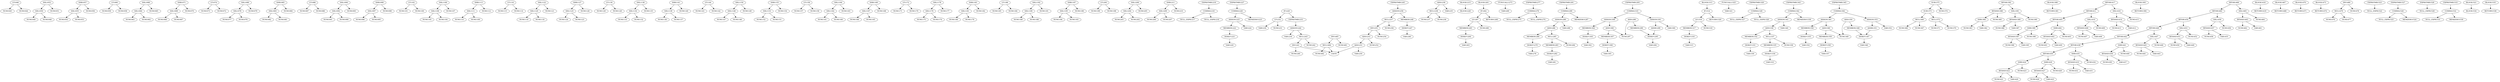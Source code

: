 digraph A { 
LT1046 -> NUM1045
LT1046 -> NUM1044
SHL1050 -> NUM1049
SHL1050 -> NUM1048
SHL1052 -> NUM1051
SHL1052 -> SHL1050
SHL1055 -> NUM1054
SHL1055 -> NUM1053
SHR1057 -> NUM1056
SHR1057 -> SHL1055
LT1060 -> NUM1059
LT1060 -> NUM1058
SHL1064 -> NUM1063
SHL1064 -> NUM1062
SHL1066 -> NUM1065
SHL1066 -> SHL1064
SHL1069 -> NUM1068
SHL1069 -> NUM1067
SHR1071 -> NUM1070
SHR1071 -> SHL1069
LT1074 -> NUM1073
LT1074 -> NUM1072
SHL1078 -> NUM1077
SHL1078 -> NUM1076
SHL1080 -> NUM1079
SHL1080 -> SHL1078
SHL1083 -> NUM1082
SHL1083 -> NUM1081
SHR1085 -> NUM1084
SHR1085 -> SHL1083
LT1088 -> NUM1087
LT1088 -> NUM1086
SHL1092 -> NUM1091
SHL1092 -> NUM1090
SHL1094 -> NUM1093
SHL1094 -> SHL1092
SHL1097 -> NUM1096
SHL1097 -> NUM1095
SHR1099 -> NUM1098
SHR1099 -> SHL1097
LT1102 -> NUM1101
LT1102 -> NUM1100
SHL1106 -> NUM1105
SHL1106 -> NUM1104
SHL1108 -> NUM1107
SHL1108 -> SHL1106
SHL1111 -> NUM1110
SHL1111 -> NUM1109
SHR1113 -> NUM1112
SHR1113 -> SHL1111
LT1116 -> NUM1115
LT1116 -> NUM1114
SHL1120 -> NUM1119
SHL1120 -> NUM1118
SHL1122 -> NUM1121
SHL1122 -> SHL1120
SHL1125 -> NUM1124
SHL1125 -> NUM1123
SHR1127 -> NUM1126
SHR1127 -> SHL1125
LT1130 -> NUM1129
LT1130 -> NUM1128
SHL1134 -> NUM1133
SHL1134 -> NUM1132
SHL1136 -> NUM1135
SHL1136 -> SHL1134
SHL1139 -> NUM1138
SHL1139 -> NUM1137
SHR1141 -> NUM1140
SHR1141 -> SHL1139
LT1144 -> NUM1143
LT1144 -> NUM1142
SHL1148 -> NUM1147
SHL1148 -> NUM1146
SHL1150 -> NUM1149
SHL1150 -> SHL1148
SHL1153 -> NUM1152
SHL1153 -> NUM1151
SHR1155 -> NUM1154
SHR1155 -> SHL1153
LT1158 -> NUM1157
LT1158 -> NUM1156
SHL1162 -> NUM1161
SHL1162 -> NUM1160
SHL1164 -> NUM1163
SHL1164 -> SHL1162
SHL1167 -> NUM1166
SHL1167 -> NUM1165
SHR1169 -> NUM1168
SHR1169 -> SHL1167
LT1172 -> NUM1171
LT1172 -> NUM1170
SHL1176 -> NUM1175
SHL1176 -> NUM1174
SHL1178 -> NUM1177
SHL1178 -> SHL1176
SHL1181 -> NUM1180
SHL1181 -> NUM1179
SHR1183 -> NUM1182
SHR1183 -> SHL1181
LT1186 -> NUM1185
LT1186 -> NUM1184
SHL1190 -> NUM1189
SHL1190 -> NUM1188
SHL1192 -> NUM1191
SHL1192 -> SHL1190
SHL1195 -> NUM1194
SHL1195 -> NUM1193
SHR1197 -> NUM1196
SHR1197 -> SHL1195
LT1200 -> NUM1199
LT1200 -> NUM1198
SHL1204 -> NUM1203
SHL1204 -> NUM1202
SHL1206 -> NUM1205
SHL1206 -> SHL1204
SHL1209 -> NUM1208
SHL1209 -> NUM1207
SHR1211 -> NUM1210
SHR1211 -> SHL1209
COMMA1218 -> NULL_EXPR1217
COMMA1218 -> NULL_EXPR1216
EXPRSTMR1219 -> COMMA1218
DEREF1221 -> VAR1220
MEMBER1222 -> DEREF1221
ASSIGN1225 -> MEMBER1222
ASSIGN1225 -> VAR1224
COMMA1226 -> ASSIGN1225
COMMA1226 -> MEMZERO1223
EXPRSTMR1227 -> COMMA1226
LT1232 -> VAR1230
LT1232 -> NUM1231
IF1229 -> LT1232
MUL1238 -> NUM1237
MUL1238 -> NUM1236
ADD1239 -> MUL1238
ADD1239 -> VAR1235
DIV1241 -> NUM1240
DIV1241 -> CAST0
MUL1243 -> NUM1242
MUL1243 -> DIV1241
ASSIGN1244 -> MUL1243
ASSIGN1244 -> VAR1234
EXPRSTMR1233 -> ASSIGN1244
IF1229 -> EXPRSTMR1233
DEREF1247 -> VAR1246
MEMBER1248 -> DEREF1247
ADD1251 -> VAR1250
ADD1251 -> CAST0
ADD1253 -> NUM1252
ADD1253 -> ADD1251
DIV1255 -> NUM1254
DIV1255 -> ADD1253
MUL1257 -> NUM1256
MUL1257 -> DIV1255
ASSIGN1258 -> MUL1257
ASSIGN1258 -> MEMBER1248
EXPRSTMR1245 -> ASSIGN1258
BLOCK1215 -> BLOCK1228
DEREF1264 -> VAR1263
MEMBER1265 -> DEREF1264
LE1267 -> MEMBER1265
LE1267 -> NUM1266
IF1262 -> LE1267
FUNCCALL1273 -> VAR1269
IF1262 -> RETURN1268
COMMA1276 -> NULL_EXPR1275
COMMA1276 -> NULL_EXPR1274
EXPRSTMR1277 -> COMMA1276
DEREF1279 -> VAR1278
MEMBER1280 -> DEREF1279
DEREF1282 -> VAR1281
MEMBER1283 -> DEREF1282
MUL1285 -> NUM1284
MUL1285 -> MEMBER1283
ADD1286 -> MUL1285
ADD1286 -> MEMBER1280
ASSIGN1289 -> ADD1286
ASSIGN1289 -> VAR1288
COMMA1290 -> ASSIGN1289
COMMA1290 -> MEMZERO1287
EXPRSTMR1291 -> COMMA1290
DEREF1295 -> VAR1294
MEMBER1296 -> DEREF1295
ADD1298 -> NUM1297
ADD1298 -> MEMBER1296
ADDR1299 -> DEREF1295
ASSIGN1301 -> ADDR1299
ASSIGN1301 -> VAR1300
DEREF1303 -> VAR1302
MEMBER1304 -> DEREF1303
DEREF1306 -> VAR1305
MEMBER1307 -> DEREF1306
ADD1308 -> NUM1297
ADD1308 -> MEMBER1307
ASSIGN1309 -> ADD1308
ASSIGN1309 -> MEMBER1304
COMMA1310 -> ASSIGN1309
COMMA1310 -> ASSIGN1301
EXPRSTMR1293 -> COMMA1310
BLOCK1261 -> IF1262
DEREF1316 -> VAR1315
MEMBER1317 -> DEREF1316
LE1319 -> MEMBER1317
LE1319 -> NUM1318
IF1314 -> LE1319
FUNCCALL1325 -> VAR1321
IF1314 -> RETURN1320
COMMA1328 -> NULL_EXPR1327
COMMA1328 -> NULL_EXPR1326
EXPRSTMR1329 -> COMMA1328
DEREF1331 -> VAR1330
MEMBER1332 -> DEREF1331
DEREF1334 -> VAR1333
MEMBER1335 -> DEREF1334
MUL1337 -> NUM1336
MUL1337 -> MEMBER1335
ADD1338 -> MUL1337
ADD1338 -> MEMBER1332
ASSIGN1341 -> ADD1338
ASSIGN1341 -> VAR1340
COMMA1342 -> ASSIGN1341
COMMA1342 -> MEMZERO1339
EXPRSTMR1343 -> COMMA1342
DEREF1347 -> VAR1346
MEMBER1348 -> DEREF1347
ADD1350 -> NUM1349
ADD1350 -> MEMBER1348
ADDR1351 -> DEREF1347
ASSIGN1353 -> ADDR1351
ASSIGN1353 -> VAR1352
DEREF1355 -> VAR1354
MEMBER1356 -> DEREF1355
DEREF1358 -> VAR1357
MEMBER1359 -> DEREF1358
ADD1360 -> NUM1349
ADD1360 -> MEMBER1359
ASSIGN1361 -> ADD1360
ASSIGN1361 -> MEMBER1356
COMMA1362 -> ASSIGN1361
COMMA1362 -> ASSIGN1353
EXPRSTMR1345 -> COMMA1362
BLOCK1313 -> IF1314
MUL1369 -> NUM1368
MUL1369 -> NUM1367
MUL1372 -> NUM1371
MUL1372 -> NUM1370
SUB1373 -> MUL1372
SUB1373 -> MUL1369
SUB1375 -> NUM1374
SUB1375 -> SUB1373
SHR1384 -> NUM1383
SHR1384 -> VAR1382
BITAND1386 -> NUM1385
BITAND1386 -> SHR1384
BITAND1389 -> NUM1388
BITAND1389 -> VAR1387
SHL1391 -> NUM1390
SHL1391 -> BITAND1389
BITOR1392 -> SHL1391
BITOR1392 -> BITAND1386
BLOCK1380 -> RETURN1381
BITAND1397 -> NUM1396
BITAND1397 -> VAR1395
SHR1399 -> NUM1398
SHR1399 -> BITAND1397
BITAND1402 -> NUM1401
BITAND1402 -> VAR1400
SHR1404 -> NUM1403
SHR1404 -> BITAND1402
BITOR1405 -> SHR1404
BITOR1405 -> SHR1399
BITAND1408 -> NUM1407
BITAND1408 -> VAR1406
SHL1410 -> NUM1409
SHL1410 -> BITAND1408
BITOR1411 -> SHL1410
BITOR1411 -> BITOR1405
BITAND1414 -> NUM1413
BITAND1414 -> VAR1412
SHL1416 -> NUM1415
SHL1416 -> BITAND1414
BITOR1417 -> SHL1416
BITOR1417 -> BITOR1411
BLOCK1393 -> RETURN1394
BITAND1422 -> NUM1421
BITAND1422 -> VAR1420
SHR1424 -> NUM1423
SHR1424 -> BITAND1422
BITAND1427 -> NUM1426
BITAND1427 -> VAR1425
SHR1429 -> NUM1428
SHR1429 -> BITAND1427
BITOR1430 -> SHR1429
BITOR1430 -> SHR1424
BITAND1433 -> NUM1432
BITAND1433 -> VAR1431
SHR1435 -> NUM1434
SHR1435 -> BITAND1433
BITOR1436 -> SHR1435
BITOR1436 -> BITOR1430
BITAND1439 -> NUM1438
BITAND1439 -> VAR1437
SHR1441 -> NUM1440
SHR1441 -> BITAND1439
BITOR1442 -> SHR1441
BITOR1442 -> BITOR1436
BITAND1445 -> NUM1444
BITAND1445 -> VAR1443
SHL1447 -> NUM1446
SHL1447 -> BITAND1445
BITOR1448 -> SHL1447
BITOR1448 -> BITOR1442
BITAND1451 -> NUM1450
BITAND1451 -> VAR1449
SHL1453 -> NUM1452
SHL1453 -> BITAND1451
BITOR1454 -> SHL1453
BITOR1454 -> BITOR1448
BITAND1457 -> NUM1456
BITAND1457 -> VAR1455
SHL1459 -> NUM1458
SHL1459 -> BITAND1457
BITOR1460 -> SHL1459
BITOR1460 -> BITOR1454
BITAND1463 -> NUM1462
BITAND1463 -> VAR1461
SHL1465 -> NUM1464
SHL1465 -> BITAND1463
BITOR1466 -> SHL1465
BITOR1466 -> BITOR1460
BLOCK1418 -> RETURN1419
BLOCK1467 -> RETURN1468
BLOCK1470 -> RETURN1471
BLOCK1473 -> RETURN1474
MUL1479 -> NUM1478
MUL1479 -> NUM1477
DIV1480 -> MUL1479
DIV1480 -> NUM1476
MUL1484 -> CAST0
MUL1484 -> NUM1482
DIV1485 -> MUL1484
DIV1485 -> NUM1481
EXPRSTMR1523 -> NULL_EXPR1522
COMMA1526 -> NULL_EXPR1525
COMMA1526 -> MEMZERO1524
EXPRSTMR1527 -> COMMA1526
EXPRSTMR1529 -> NULL_EXPR1528
COMMA1532 -> NULL_EXPR1531
COMMA1532 -> MEMZERO1530
EXPRSTMR1533 -> COMMA1532
BLOCK1521 -> BLOCK1534
BLOCK1535 -> RETURN1536
}
